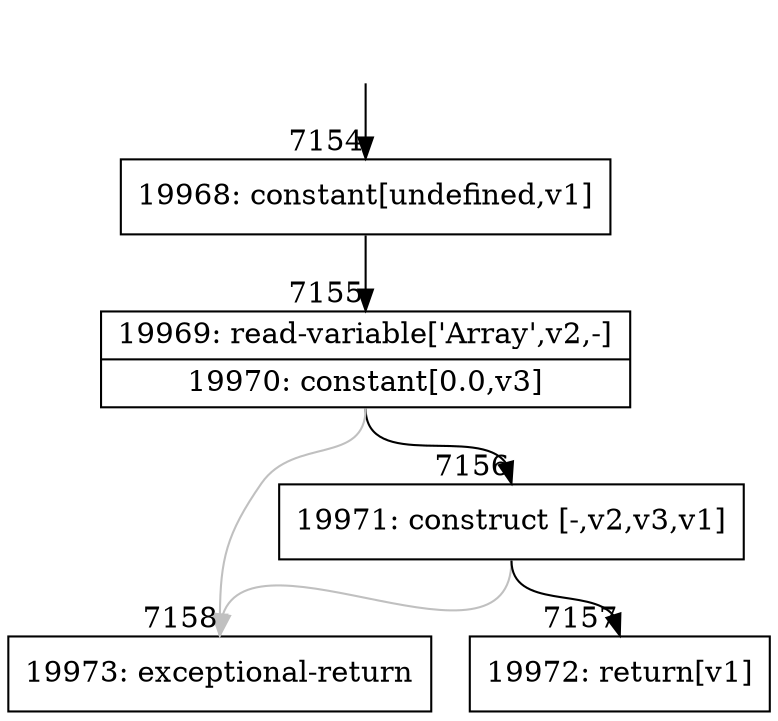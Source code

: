 digraph {
rankdir="TD"
BB_entry553[shape=none,label=""];
BB_entry553 -> BB7154 [tailport=s, headport=n, headlabel="    7154"]
BB7154 [shape=record label="{19968: constant[undefined,v1]}" ] 
BB7154 -> BB7155 [tailport=s, headport=n, headlabel="      7155"]
BB7155 [shape=record label="{19969: read-variable['Array',v2,-]|19970: constant[0.0,v3]}" ] 
BB7155 -> BB7156 [tailport=s, headport=n, headlabel="      7156"]
BB7155 -> BB7158 [tailport=s, headport=n, color=gray, headlabel="      7158"]
BB7156 [shape=record label="{19971: construct [-,v2,v3,v1]}" ] 
BB7156 -> BB7157 [tailport=s, headport=n, headlabel="      7157"]
BB7156 -> BB7158 [tailport=s, headport=n, color=gray]
BB7157 [shape=record label="{19972: return[v1]}" ] 
BB7158 [shape=record label="{19973: exceptional-return}" ] 
//#$~ 5644
}
